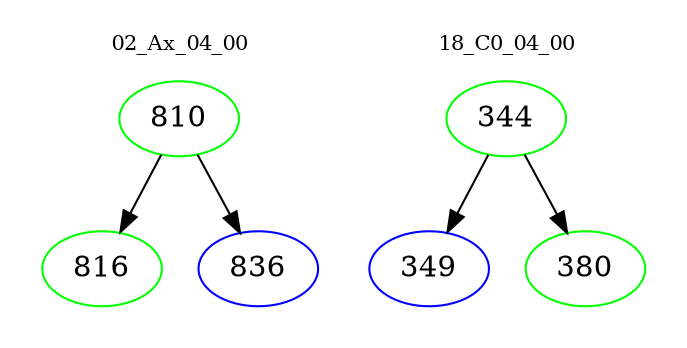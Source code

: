 digraph{
subgraph cluster_0 {
color = white
label = "02_Ax_04_00";
fontsize=10;
T0_810 [label="810", color="green"]
T0_810 -> T0_816 [color="black"]
T0_816 [label="816", color="green"]
T0_810 -> T0_836 [color="black"]
T0_836 [label="836", color="blue"]
}
subgraph cluster_1 {
color = white
label = "18_C0_04_00";
fontsize=10;
T1_344 [label="344", color="green"]
T1_344 -> T1_349 [color="black"]
T1_349 [label="349", color="blue"]
T1_344 -> T1_380 [color="black"]
T1_380 [label="380", color="green"]
}
}
